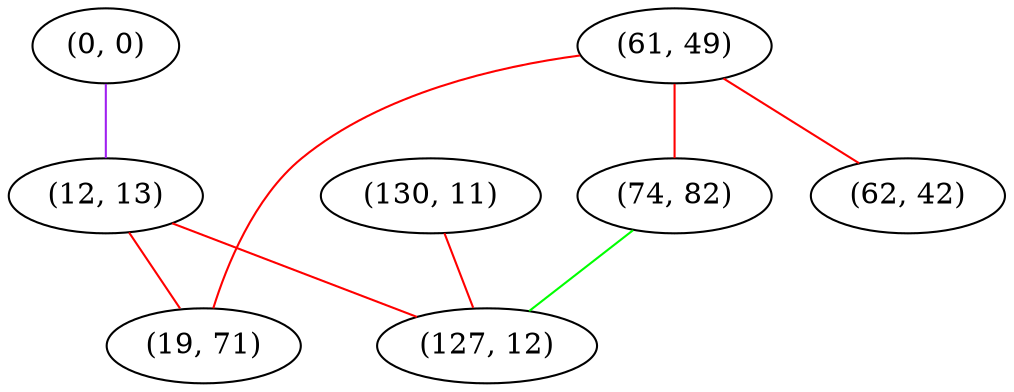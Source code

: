 graph "" {
"(61, 49)";
"(0, 0)";
"(12, 13)";
"(19, 71)";
"(130, 11)";
"(74, 82)";
"(127, 12)";
"(62, 42)";
"(61, 49)" -- "(19, 71)"  [color=red, key=0, weight=1];
"(61, 49)" -- "(62, 42)"  [color=red, key=0, weight=1];
"(61, 49)" -- "(74, 82)"  [color=red, key=0, weight=1];
"(0, 0)" -- "(12, 13)"  [color=purple, key=0, weight=4];
"(12, 13)" -- "(127, 12)"  [color=red, key=0, weight=1];
"(12, 13)" -- "(19, 71)"  [color=red, key=0, weight=1];
"(130, 11)" -- "(127, 12)"  [color=red, key=0, weight=1];
"(74, 82)" -- "(127, 12)"  [color=green, key=0, weight=2];
}
